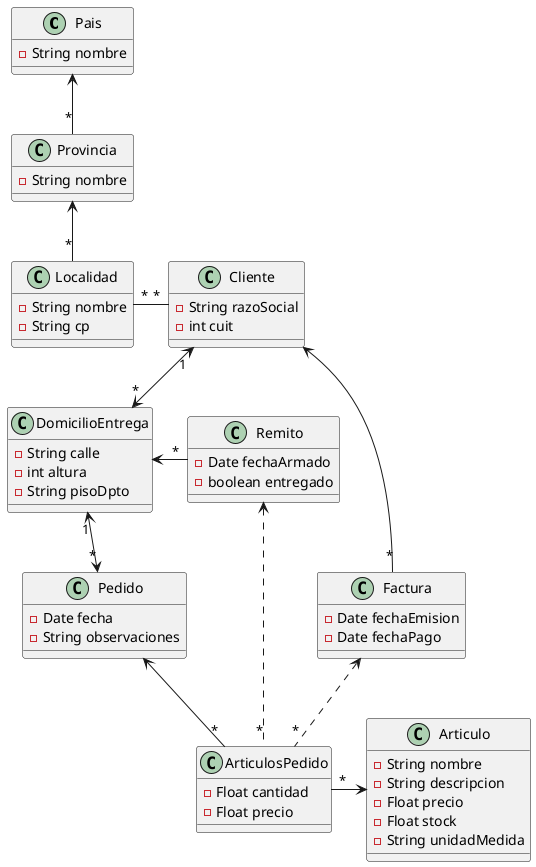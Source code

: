 @startuml
Pais <--"*" Provincia
Provincia <--"*" Localidad
Localidad "*"-"*" Cliente
Cliente "1" <--> "*" DomicilioEntrega
ArticulosPedido "*"-> Articulo
Remito "*"-> DomicilioEntrega
DomicilioEntrega "1" <--> "*" Pedido
Remito <.."*" ArticulosPedido
Pedido <--"*" ArticulosPedido
Factura <.."*" ArticulosPedido
Cliente <--"*" Factura

class Pais{
  -String nombre
}
class Provincia{
  -String nombre
}
class Localidad{
  -String nombre
  -String cp
}
class Cliente{
  -String razoSocial
  -int cuit
}
class DomicilioEntrega{
  -String calle
  -int altura
  -String pisoDpto
}
class Remito{
  -Date fechaArmado
  -boolean entregado
}
class Pedido{
  -Date fecha
  -String observaciones
}
class Factura{
  -Date fechaEmision
  -Date fechaPago
}
class ArticulosPedido{
  -Float cantidad
  -Float precio
}
class Articulo{
  -String nombre
  -String descripcion
  -Float precio
  -Float stock
  -String unidadMedida
}
@enduml
